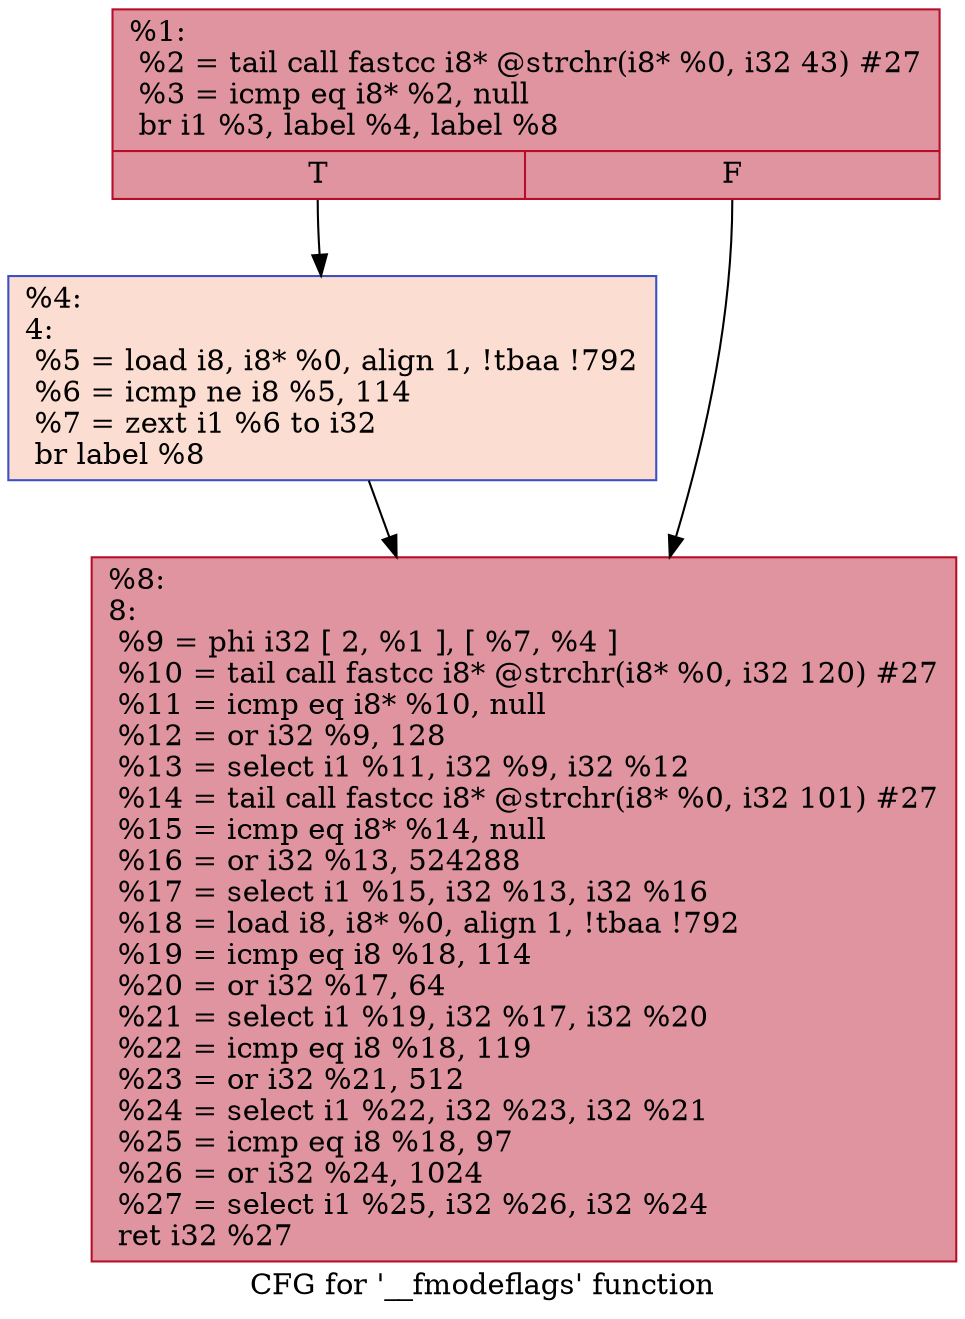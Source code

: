 digraph "CFG for '__fmodeflags' function" {
	label="CFG for '__fmodeflags' function";

	Node0x25330a0 [shape=record,color="#b70d28ff", style=filled, fillcolor="#b70d2870",label="{%1:\l  %2 = tail call fastcc i8* @strchr(i8* %0, i32 43) #27\l  %3 = icmp eq i8* %2, null\l  br i1 %3, label %4, label %8\l|{<s0>T|<s1>F}}"];
	Node0x25330a0:s0 -> Node0x25330f0;
	Node0x25330a0:s1 -> Node0x2533140;
	Node0x25330f0 [shape=record,color="#3d50c3ff", style=filled, fillcolor="#f7b39670",label="{%4:\l4:                                                \l  %5 = load i8, i8* %0, align 1, !tbaa !792\l  %6 = icmp ne i8 %5, 114\l  %7 = zext i1 %6 to i32\l  br label %8\l}"];
	Node0x25330f0 -> Node0x2533140;
	Node0x2533140 [shape=record,color="#b70d28ff", style=filled, fillcolor="#b70d2870",label="{%8:\l8:                                                \l  %9 = phi i32 [ 2, %1 ], [ %7, %4 ]\l  %10 = tail call fastcc i8* @strchr(i8* %0, i32 120) #27\l  %11 = icmp eq i8* %10, null\l  %12 = or i32 %9, 128\l  %13 = select i1 %11, i32 %9, i32 %12\l  %14 = tail call fastcc i8* @strchr(i8* %0, i32 101) #27\l  %15 = icmp eq i8* %14, null\l  %16 = or i32 %13, 524288\l  %17 = select i1 %15, i32 %13, i32 %16\l  %18 = load i8, i8* %0, align 1, !tbaa !792\l  %19 = icmp eq i8 %18, 114\l  %20 = or i32 %17, 64\l  %21 = select i1 %19, i32 %17, i32 %20\l  %22 = icmp eq i8 %18, 119\l  %23 = or i32 %21, 512\l  %24 = select i1 %22, i32 %23, i32 %21\l  %25 = icmp eq i8 %18, 97\l  %26 = or i32 %24, 1024\l  %27 = select i1 %25, i32 %26, i32 %24\l  ret i32 %27\l}"];
}
